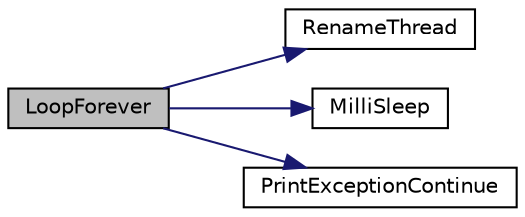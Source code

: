 digraph "LoopForever"
{
  edge [fontname="Helvetica",fontsize="10",labelfontname="Helvetica",labelfontsize="10"];
  node [fontname="Helvetica",fontsize="10",shape=record];
  rankdir="LR";
  Node322 [label="LoopForever",height=0.2,width=0.4,color="black", fillcolor="grey75", style="filled", fontcolor="black"];
  Node322 -> Node323 [color="midnightblue",fontsize="10",style="solid",fontname="Helvetica"];
  Node323 [label="RenameThread",height=0.2,width=0.4,color="black", fillcolor="white", style="filled",URL="$util_8h.html#a85fc1244e0bd3c91ee7a1c05ed10ebbb"];
  Node322 -> Node324 [color="midnightblue",fontsize="10",style="solid",fontname="Helvetica"];
  Node324 [label="MilliSleep",height=0.2,width=0.4,color="black", fillcolor="white", style="filled",URL="$utiltime_8cpp.html#ac635182d3e845eda4af4fa5ab31609da"];
  Node322 -> Node325 [color="midnightblue",fontsize="10",style="solid",fontname="Helvetica"];
  Node325 [label="PrintExceptionContinue",height=0.2,width=0.4,color="black", fillcolor="white", style="filled",URL="$util_8h.html#a477231880f761159de1567ad6fb98fac"];
}
